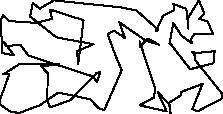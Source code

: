 unitsize(0.001cm);
// 30935.8
draw((3477,949)--(3972,329));
draw((3972,329)--(3941,258));
draw((3941,258)--(3527,41));
draw((3527,41)--(3431,78));
draw((3431,78)--(3613,523));
draw((3613,523)--(3230,380));
draw((3230,380)--(3232,324));
draw((3232,324)--(3019,189));
draw((3019,189)--(3048,1));
draw((3048,1)--(3035,152));
draw((3035,152)--(2823,376));
draw((2823,376)--(2977,39));
draw((2977,39)--(2502,146));
draw((2502,146)--(2753,283));
draw((2753,283)--(2779,435));
draw((2779,435)--(2502,1274));
draw((2502,1274)--(2503,1172));
draw((2503,1172)--(2643,1320));
draw((2643,1320)--(2849,1214));
draw((2849,1214)--(2609,1286));
draw((2609,1286)--(2143,1611));
draw((2143,1611)--(2243,1332));
draw((2243,1332)--(2053,1461));
draw((2053,1461)--(1937,1400));
draw((1937,1400)--(2081,1011));
draw((2081,1011)--(2186,766));
draw((2186,766)--(1878,59));
draw((1878,59)--(1782,93));
draw((1782,93)--(1628,253));
draw((1628,253)--(1067,371));
draw((1067,371)--(741,146));
draw((741,146)--(640,110));
draw((640,110)--(374,9));
draw((374,9)--(217,38));
draw((217,38)--(48,154));
draw((48,154)--(48,267));
draw((48,267)--(201,693));
draw((201,693)--(96,691));
draw((96,691)--(382,872));
draw((382,872)--(1086,868));
draw((1086,868)--(765,833));
draw((765,833)--(878,715));
draw((878,715)--(876,220));
draw((876,220)--(923,108));
draw((923,108)--(1280,237));
draw((1280,237)--(1741,712));
draw((1741,712)--(1806,733));
draw((1806,733)--(1754,559));
draw((1754,559)--(1668,658));
draw((1668,658)--(538,1023));
draw((538,1023)--(397,1217));
draw((397,1217)--(144,1185));
draw((144,1185)--(106,1267));
draw((106,1267)--(285,1029));
draw((285,1029)--(78,1066));
draw((78,1066)--(53,1657));
draw((53,1657)--(91,1732));
draw((91,1732)--(198,1632));
draw((198,1632)--(678,1599));
draw((678,1599)--(958,1670));
draw((958,1670)--(920,1835));
draw((920,1835)--(1513,1646));
draw((1513,1646)--(1419,872));
draw((1419,872)--(1398,1100));
draw((1398,1100)--(1689,1223));
draw((1689,1223)--(1034,1344));
draw((1034,1344)--(571,1711));
draw((571,1711)--(618,1953));
draw((618,1953)--(739,1850));
draw((739,1850)--(989,1997));
draw((989,1997)--(2164,1874));
draw((2164,1874)--(2445,1820));
draw((2445,1820)--(2835,1472));
draw((2835,1472)--(2790,1457));
draw((2790,1457)--(2916,1724));
draw((2916,1724)--(3105,1823));
draw((3105,1823)--(3104,1931));
draw((3104,1931)--(3083,1938));
draw((3083,1938)--(3326,1846));
draw((3326,1846)--(3364,1498));
draw((3364,1498)--(3359,1693));
draw((3359,1693)--(3548,1999));
draw((3548,1999)--(3646,1758));
draw((3646,1758)--(3551,1673));
draw((3551,1673)--(3702,1624));
draw((3702,1624)--(3796,1401));
draw((3796,1401)--(3468,1404));
draw((3468,1404)--(3404,1307));
draw((3404,1307)--(3423,1241));
draw((3423,1241)--(3239,1376));
draw((3239,1376)--(3098,1594));
draw((3098,1594)--(3029,1242));
draw((3029,1242)--(3061,1211));
draw((3061,1211)--(3393,782));
draw((3393,782)--(3803,886));
draw((3803,886)--(3825,1101));
draw((3825,1101)--(3502,1067));
draw((3502,1067)--(3430,1088));
draw((3430,1088)--(3479,1023));
draw((3479,1023)--(3477,949));
